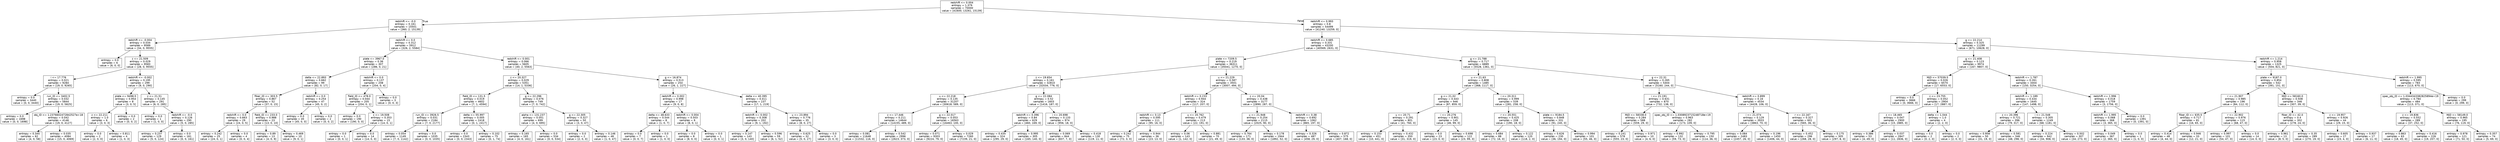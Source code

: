 digraph Tree {
node [shape=box, fontname="helvetica"] ;
edge [fontname="helvetica"] ;
0 [label="redshift <= 0.004\nentropy = 1.379\nsamples = 70000\nvalue = [41600, 13261, 15139]"] ;
1 [label="redshift <= -0.0\nentropy = 0.161\nsamples = 15501\nvalue = [360, 2, 15139]"] ;
0 -> 1 [labeldistance=2.5, labelangle=45, headlabel="True"] ;
2 [label="redshift <= -0.004\nentropy = 0.034\nsamples = 9589\nvalue = [34, 0, 9555]"] ;
1 -> 2 ;
3 [label="entropy = 0.0\nsamples = 6\nvalue = [6, 0, 0]"] ;
2 -> 3 ;
4 [label="z <= 21.509\nentropy = 0.029\nsamples = 9583\nvalue = [28, 0, 9555]"] ;
2 -> 4 ;
5 [label="i <= 17.776\nentropy = 0.021\nsamples = 9284\nvalue = [19, 0, 9265]"] ;
4 -> 5 ;
6 [label="entropy = 0.0\nsamples = 3440\nvalue = [0, 0, 3440]"] ;
5 -> 6 ;
7 [label="run_ID <= 3402.5\nentropy = 0.032\nsamples = 5844\nvalue = [19, 0, 5825]"] ;
5 -> 7 ;
8 [label="entropy = 0.0\nsamples = 1698\nvalue = [0, 0, 1698]"] ;
7 -> 8 ;
9 [label="obj_ID <= 1.2376602472842527e+18\nentropy = 0.042\nsamples = 4146\nvalue = [19, 0, 4127]"] ;
7 -> 9 ;
10 [label="entropy = 0.345\nsamples = 62\nvalue = [4, 0, 58]"] ;
9 -> 10 ;
11 [label="entropy = 0.035\nsamples = 4084\nvalue = [15, 0, 4069]"] ;
9 -> 11 ;
12 [label="redshift <= -0.002\nentropy = 0.195\nsamples = 299\nvalue = [9, 0, 290]"] ;
4 -> 12 ;
13 [label="plate <= 9498.5\nentropy = 0.954\nsamples = 8\nvalue = [3, 0, 5]"] ;
12 -> 13 ;
14 [label="z <= 22.211\nentropy = 1.0\nsamples = 6\nvalue = [3, 0, 3]"] ;
13 -> 14 ;
15 [label="entropy = 0.0\nsamples = 2\nvalue = [2, 0, 0]"] ;
14 -> 15 ;
16 [label="entropy = 0.811\nsamples = 4\nvalue = [1, 0, 3]"] ;
14 -> 16 ;
17 [label="entropy = 0.0\nsamples = 2\nvalue = [0, 0, 2]"] ;
13 -> 17 ;
18 [label="z <= 21.51\nentropy = 0.145\nsamples = 291\nvalue = [6, 0, 285]"] ;
12 -> 18 ;
19 [label="entropy = 0.0\nsamples = 1\nvalue = [1, 0, 0]"] ;
18 -> 19 ;
20 [label="redshift <= -0.0\nentropy = 0.126\nsamples = 290\nvalue = [5, 0, 285]"] ;
18 -> 20 ;
21 [label="entropy = 0.237\nsamples = 129\nvalue = [5, 0, 124]"] ;
20 -> 21 ;
22 [label="entropy = 0.0\nsamples = 161\nvalue = [0, 0, 161]"] ;
20 -> 22 ;
23 [label="redshift <= 0.0\nentropy = 0.312\nsamples = 5912\nvalue = [326, 2, 5584]"] ;
1 -> 23 ;
24 [label="plate <= 3967.0\nentropy = 0.36\nsamples = 307\nvalue = [286, 0, 21]"] ;
23 -> 24 ;
25 [label="delta <= 22.893\nentropy = 0.662\nsamples = 99\nvalue = [82, 0, 17]"] ;
24 -> 25 ;
26 [label="fiber_ID <= 303.5\nentropy = 0.867\nsamples = 52\nvalue = [37, 0, 15]"] ;
25 -> 26 ;
27 [label="redshift <= 0.0\nentropy = 0.663\nsamples = 29\nvalue = [24, 0, 5]"] ;
26 -> 27 ;
28 [label="entropy = 0.242\nsamples = 25\nvalue = [24, 0, 1]"] ;
27 -> 28 ;
29 [label="entropy = 0.0\nsamples = 4\nvalue = [0, 0, 4]"] ;
27 -> 29 ;
30 [label="field_ID <= 233.0\nentropy = 0.988\nsamples = 23\nvalue = [13, 0, 10]"] ;
26 -> 30 ;
31 [label="entropy = 0.89\nsamples = 13\nvalue = [4, 0, 9]"] ;
30 -> 31 ;
32 [label="entropy = 0.469\nsamples = 10\nvalue = [9, 0, 1]"] ;
30 -> 32 ;
33 [label="redshift <= 0.0\nentropy = 0.254\nsamples = 47\nvalue = [45, 0, 2]"] ;
25 -> 33 ;
34 [label="entropy = 0.0\nsamples = 45\nvalue = [45, 0, 0]"] ;
33 -> 34 ;
35 [label="entropy = 0.0\nsamples = 2\nvalue = [0, 0, 2]"] ;
33 -> 35 ;
36 [label="redshift <= 0.0\nentropy = 0.137\nsamples = 208\nvalue = [204, 0, 4]"] ;
24 -> 36 ;
37 [label="field_ID <= 478.0\nentropy = 0.044\nsamples = 205\nvalue = [204, 0, 1]"] ;
36 -> 37 ;
38 [label="entropy = 0.0\nsamples = 190\nvalue = [190, 0, 0]"] ;
37 -> 38 ;
39 [label="z <= 19.508\nentropy = 0.353\nsamples = 15\nvalue = [14, 0, 1]"] ;
37 -> 39 ;
40 [label="entropy = 0.0\nsamples = 1\nvalue = [0, 0, 1]"] ;
39 -> 40 ;
41 [label="entropy = 0.0\nsamples = 14\nvalue = [14, 0, 0]"] ;
39 -> 41 ;
42 [label="entropy = 0.0\nsamples = 3\nvalue = [0, 0, 3]"] ;
36 -> 42 ;
43 [label="redshift <= 0.001\nentropy = 0.066\nsamples = 5605\nvalue = [40, 2, 5563]"] ;
23 -> 43 ;
44 [label="z <= 20.327\nentropy = 0.029\nsamples = 5351\nvalue = [14, 1, 5336]"] ;
43 -> 44 ;
45 [label="field_ID <= 131.5\nentropy = 0.019\nsamples = 4602\nvalue = [7, 1, 4594]"] ;
44 -> 45 ;
46 [label="run_ID <= 3926.5\nentropy = 0.031\nsamples = 2184\nvalue = [7, 0, 2177]"] ;
45 -> 46 ;
47 [label="entropy = 0.054\nsamples = 1149\nvalue = [7, 0, 1142]"] ;
46 -> 47 ;
48 [label="entropy = 0.0\nsamples = 1035\nvalue = [0, 0, 1035]"] ;
46 -> 48 ;
49 [label="delta <= 55.997\nentropy = 0.005\nsamples = 2418\nvalue = [0, 1, 2417]"] ;
45 -> 49 ;
50 [label="entropy = 0.0\nsamples = 2343\nvalue = [0, 0, 2343]"] ;
49 -> 50 ;
51 [label="entropy = 0.102\nsamples = 75\nvalue = [0, 1, 74]"] ;
49 -> 51 ;
52 [label="g <= 22.296\nentropy = 0.076\nsamples = 749\nvalue = [7, 0, 742]"] ;
44 -> 52 ;
53 [label="alpha <= 131.237\nentropy = 0.051\nsamples = 699\nvalue = [4, 0, 695]"] ;
52 -> 53 ;
54 [label="entropy = 0.165\nsamples = 165\nvalue = [4, 0, 161]"] ;
53 -> 54 ;
55 [label="entropy = 0.0\nsamples = 534\nvalue = [0, 0, 534]"] ;
53 -> 55 ;
56 [label="g <= 22.305\nentropy = 0.327\nsamples = 50\nvalue = [3, 0, 47]"] ;
52 -> 56 ;
57 [label="entropy = 0.0\nsamples = 2\nvalue = [2, 0, 0]"] ;
56 -> 57 ;
58 [label="entropy = 0.146\nsamples = 48\nvalue = [1, 0, 47]"] ;
56 -> 58 ;
59 [label="g <= 16.874\nentropy = 0.513\nsamples = 254\nvalue = [26, 1, 227]"] ;
43 -> 59 ;
60 [label="redshift <= 0.002\nentropy = 0.998\nsamples = 17\nvalue = [9, 0, 8]"] ;
59 -> 60 ;
61 [label="delta <= 48.633\nentropy = 0.544\nsamples = 8\nvalue = [1, 0, 7]"] ;
60 -> 61 ;
62 [label="entropy = 0.0\nsamples = 7\nvalue = [0, 0, 7]"] ;
61 -> 62 ;
63 [label="entropy = 0.0\nsamples = 1\nvalue = [1, 0, 0]"] ;
61 -> 63 ;
64 [label="redshift <= 0.004\nentropy = 0.503\nsamples = 9\nvalue = [8, 0, 1]"] ;
60 -> 64 ;
65 [label="entropy = 0.0\nsamples = 8\nvalue = [8, 0, 0]"] ;
64 -> 65 ;
66 [label="entropy = 0.0\nsamples = 1\nvalue = [0, 0, 1]"] ;
64 -> 66 ;
67 [label="delta <= 40.395\nentropy = 0.411\nsamples = 237\nvalue = [17, 1, 219]"] ;
59 -> 67 ;
68 [label="redshift <= 0.002\nentropy = 0.308\nsamples = 202\nvalue = [9, 1, 192]"] ;
67 -> 68 ;
69 [label="entropy = 0.147\nsamples = 143\nvalue = [3, 0, 140]"] ;
68 -> 69 ;
70 [label="entropy = 0.596\nsamples = 59\nvalue = [6, 1, 52]"] ;
68 -> 70 ;
71 [label="u <= 23.894\nentropy = 0.776\nsamples = 35\nvalue = [8, 0, 27]"] ;
67 -> 71 ;
72 [label="entropy = 0.625\nsamples = 32\nvalue = [5, 0, 27]"] ;
71 -> 72 ;
73 [label="entropy = 0.0\nsamples = 3\nvalue = [3, 0, 0]"] ;
71 -> 73 ;
74 [label="redshift <= 0.993\nentropy = 0.8\nsamples = 54499\nvalue = [41240, 13259, 0]"] ;
0 -> 74 [labeldistance=2.5, labelangle=-45, headlabel="False"] ;
75 [label="redshift <= 0.685\nentropy = 0.331\nsamples = 43200\nvalue = [40569, 2631, 0]"] ;
74 -> 75 ;
76 [label="plate <= 7209.5\nentropy = 0.219\nsamples = 36311\nvalue = [35041, 1270, 0]"] ;
75 -> 76 ;
77 [label="z <= 19.654\nentropy = 0.161\nsamples = 32810\nvalue = [32034, 776, 0]"] ;
76 -> 77 ;
78 [label="u <= 22.218\nentropy = 0.135\nsamples = 31207\nvalue = [30618, 589, 0]"] ;
77 -> 78 ;
79 [label="z <= 17.446\nentropy = 0.211\nsamples = 14644\nvalue = [14155, 489, 0]"] ;
78 -> 79 ;
80 [label="entropy = 0.081\nsamples = 11648\nvalue = [11532, 116, 0]"] ;
79 -> 80 ;
81 [label="entropy = 0.542\nsamples = 2996\nvalue = [2623, 373, 0]"] ;
79 -> 81 ;
82 [label="g <= 22.017\nentropy = 0.053\nsamples = 16563\nvalue = [16463, 100, 0]"] ;
78 -> 82 ;
83 [label="entropy = 0.071\nsamples = 9303\nvalue = [9224, 79, 0]"] ;
82 -> 83 ;
84 [label="entropy = 0.029\nsamples = 7260\nvalue = [7239, 21, 0]"] ;
82 -> 84 ;
85 [label="g <= 22.084\nentropy = 0.52\nsamples = 1603\nvalue = [1416, 187, 0]"] ;
77 -> 85 ;
86 [label="redshift <= 0.396\nentropy = 0.84\nsamples = 629\nvalue = [460, 169, 0]"] ;
85 -> 86 ;
87 [label="entropy = 0.435\nsamples = 324\nvalue = [295, 29, 0]"] ;
86 -> 87 ;
88 [label="entropy = 0.995\nsamples = 305\nvalue = [165, 140, 0]"] ;
86 -> 88 ;
89 [label="i <= 20.698\nentropy = 0.133\nsamples = 974\nvalue = [956, 18, 0]"] ;
85 -> 89 ;
90 [label="entropy = 0.069\nsamples = 844\nvalue = [837, 7, 0]"] ;
89 -> 90 ;
91 [label="entropy = 0.418\nsamples = 130\nvalue = [119, 11, 0]"] ;
89 -> 91 ;
92 [label="u <= 21.229\nentropy = 0.587\nsamples = 3501\nvalue = [3007, 494, 0]"] ;
76 -> 92 ;
93 [label="redshift <= 0.233\nentropy = 0.944\nsamples = 324\nvalue = [117, 207, 0]"] ;
92 -> 93 ;
94 [label="redshift <= 0.13\nentropy = 0.595\nsamples = 111\nvalue = [95, 16, 0]"] ;
93 -> 94 ;
95 [label="entropy = 0.242\nsamples = 75\nvalue = [72, 3, 0]"] ;
94 -> 95 ;
96 [label="entropy = 0.944\nsamples = 36\nvalue = [23, 13, 0]"] ;
94 -> 96 ;
97 [label="u <= 20.762\nentropy = 0.479\nsamples = 213\nvalue = [22, 191, 0]"] ;
93 -> 97 ;
98 [label="entropy = 0.06\nsamples = 143\nvalue = [1, 142, 0]"] ;
97 -> 98 ;
99 [label="entropy = 0.881\nsamples = 70\nvalue = [21, 49, 0]"] ;
97 -> 99 ;
100 [label="z <= 20.04\nentropy = 0.438\nsamples = 3177\nvalue = [2890, 287, 0]"] ;
92 -> 100 ;
101 [label="u <= 21.948\nentropy = 0.254\nsamples = 2115\nvalue = [2025, 90, 0]"] ;
100 -> 101 ;
102 [label="entropy = 0.764\nsamples = 171\nvalue = [133, 38, 0]"] ;
101 -> 102 ;
103 [label="entropy = 0.178\nsamples = 1944\nvalue = [1892, 52, 0]"] ;
101 -> 103 ;
104 [label="redshift <= 0.38\nentropy = 0.692\nsamples = 1062\nvalue = [865, 197, 0]"] ;
100 -> 104 ;
105 [label="entropy = 0.326\nsamples = 487\nvalue = [458, 29, 0]"] ;
104 -> 105 ;
106 [label="entropy = 0.872\nsamples = 575\nvalue = [407, 168, 0]"] ;
104 -> 106 ;
107 [label="g <= 21.788\nentropy = 0.717\nsamples = 6889\nvalue = [5528, 1361, 0]"] ;
75 -> 107 ;
108 [label="u <= 21.63\nentropy = 0.808\nsamples = 1485\nvalue = [368, 1117, 0]"] ;
107 -> 108 ;
109 [label="g <= 21.02\nentropy = 0.443\nsamples = 946\nvalue = [87, 859, 0]"] ;
108 -> 109 ;
110 [label="u <= 20.71\nentropy = 0.291\nsamples = 801\nvalue = [41, 760, 0]"] ;
109 -> 110 ;
111 [label="entropy = 0.153\nsamples = 451\nvalue = [10, 441, 0]"] ;
110 -> 111 ;
112 [label="entropy = 0.432\nsamples = 350\nvalue = [31, 319, 0]"] ;
110 -> 112 ;
113 [label="i <= 20.276\nentropy = 0.901\nsamples = 145\nvalue = [46, 99, 0]"] ;
109 -> 113 ;
114 [label="entropy = 0.0\nsamples = 23\nvalue = [23, 0, 0]"] ;
113 -> 114 ;
115 [label="entropy = 0.698\nsamples = 122\nvalue = [23, 99, 0]"] ;
113 -> 115 ;
116 [label="i <= 20.311\nentropy = 0.999\nsamples = 539\nvalue = [281, 258, 0]"] ;
108 -> 116 ;
117 [label="r <= 20.551\nentropy = 0.425\nsamples = 208\nvalue = [190, 18, 0]"] ;
116 -> 117 ;
118 [label="entropy = 0.684\nsamples = 88\nvalue = [72, 16, 0]"] ;
117 -> 118 ;
119 [label="entropy = 0.122\nsamples = 120\nvalue = [118, 2, 0]"] ;
117 -> 119 ;
120 [label="plate <= 9184.5\nentropy = 0.848\nsamples = 331\nvalue = [91, 240, 0]"] ;
116 -> 120 ;
121 [label="entropy = 0.626\nsamples = 230\nvalue = [36, 194, 0]"] ;
120 -> 121 ;
122 [label="entropy = 0.994\nsamples = 101\nvalue = [55, 46, 0]"] ;
120 -> 122 ;
123 [label="g <= 22.31\nentropy = 0.265\nsamples = 5404\nvalue = [5160, 244, 0]"] ;
107 -> 123 ;
124 [label="i <= 21.191\nentropy = 0.631\nsamples = 870\nvalue = [732, 138, 0]"] ;
123 -> 124 ;
125 [label="MJD <= 58338.0\nentropy = 0.284\nsamples = 588\nvalue = [559, 29, 0]"] ;
124 -> 125 ;
126 [label="entropy = 0.241\nsamples = 578\nvalue = [555, 23, 0]"] ;
125 -> 126 ;
127 [label="entropy = 0.971\nsamples = 10\nvalue = [4, 6, 0]"] ;
125 -> 127 ;
128 [label="spec_obj_ID <= 1.0308923715248718e+19\nentropy = 0.963\nsamples = 282\nvalue = [173, 109, 0]"] ;
124 -> 128 ;
129 [label="entropy = 0.992\nsamples = 132\nvalue = [59, 73, 0]"] ;
128 -> 129 ;
130 [label="entropy = 0.795\nsamples = 150\nvalue = [114, 36, 0]"] ;
128 -> 130 ;
131 [label="redshift <= 0.899\nentropy = 0.16\nsamples = 4534\nvalue = [4428, 106, 0]"] ;
123 -> 131 ;
132 [label="i <= 21.074\nentropy = 0.129\nsamples = 3933\nvalue = [3863, 70, 0]"] ;
131 -> 132 ;
133 [label="entropy = 0.084\nsamples = 2483\nvalue = [2457, 26, 0]"] ;
132 -> 133 ;
134 [label="entropy = 0.196\nsamples = 1450\nvalue = [1406, 44, 0]"] ;
132 -> 134 ;
135 [label="r <= 22.167\nentropy = 0.327\nsamples = 601\nvalue = [565, 36, 0]"] ;
131 -> 135 ;
136 [label="entropy = 0.452\nsamples = 296\nvalue = [268, 28, 0]"] ;
135 -> 136 ;
137 [label="entropy = 0.175\nsamples = 305\nvalue = [297, 8, 0]"] ;
135 -> 137 ;
138 [label="g <= 22.214\nentropy = 0.325\nsamples = 11299\nvalue = [671, 10628, 0]"] ;
74 -> 138 ;
139 [label="g <= 21.408\nentropy = 0.123\nsamples = 9974\nvalue = [167, 9807, 0]"] ;
138 -> 139 ;
140 [label="MJD <= 57039.5\nentropy = 0.026\nsamples = 6570\nvalue = [17, 6553, 0]"] ;
139 -> 140 ;
141 [label="entropy = 0.0\nsamples = 3666\nvalue = [0, 3666, 0]"] ;
140 -> 141 ;
142 [label="z <= 23.755\nentropy = 0.052\nsamples = 2904\nvalue = [17, 2887, 0]"] ;
140 -> 142 ;
143 [label="z <= 18.465\nentropy = 0.047\nsamples = 2900\nvalue = [15, 2885, 0]"] ;
142 -> 143 ;
144 [label="entropy = 0.386\nsamples = 53\nvalue = [4, 49, 0]"] ;
143 -> 144 ;
145 [label="entropy = 0.037\nsamples = 2847\nvalue = [11, 2836, 0]"] ;
143 -> 145 ;
146 [label="delta <= 1.044\nentropy = 1.0\nsamples = 4\nvalue = [2, 2, 0]"] ;
142 -> 146 ;
147 [label="entropy = 0.0\nsamples = 2\nvalue = [0, 2, 0]"] ;
146 -> 147 ;
148 [label="entropy = 0.0\nsamples = 2\nvalue = [2, 0, 0]"] ;
146 -> 148 ;
149 [label="redshift <= 1.787\nentropy = 0.261\nsamples = 3404\nvalue = [150, 3254, 0]"] ;
139 -> 149 ;
150 [label="redshift <= 1.189\nentropy = 0.434\nsamples = 1645\nvalue = [147, 1498, 0]"] ;
149 -> 150 ;
151 [label="z <= 20.396\nentropy = 0.721\nsamples = 396\nvalue = [79, 317, 0]"] ;
150 -> 151 ;
152 [label="entropy = 0.958\nsamples = 50\nvalue = [31, 19, 0]"] ;
151 -> 152 ;
153 [label="entropy = 0.581\nsamples = 346\nvalue = [48, 298, 0]"] ;
151 -> 153 ;
154 [label="i <= 21.548\nentropy = 0.305\nsamples = 1249\nvalue = [68, 1181, 0]"] ;
150 -> 154 ;
155 [label="entropy = 0.224\nsamples = 942\nvalue = [34, 908, 0]"] ;
154 -> 155 ;
156 [label="entropy = 0.502\nsamples = 307\nvalue = [34, 273, 0]"] ;
154 -> 156 ;
157 [label="redshift <= 1.996\nentropy = 0.018\nsamples = 1759\nvalue = [3, 1756, 0]"] ;
149 -> 157 ;
158 [label="redshift <= 1.995\nentropy = 0.068\nsamples = 368\nvalue = [3, 365, 0]"] ;
157 -> 158 ;
159 [label="entropy = 0.049\nsamples = 367\nvalue = [2, 365, 0]"] ;
158 -> 159 ;
160 [label="entropy = 0.0\nsamples = 1\nvalue = [1, 0, 0]"] ;
158 -> 160 ;
161 [label="entropy = 0.0\nsamples = 1391\nvalue = [0, 1391, 0]"] ;
157 -> 161 ;
162 [label="redshift <= 1.214\nentropy = 0.958\nsamples = 1325\nvalue = [504, 821, 0]"] ;
138 -> 162 ;
163 [label="plate <= 9187.0\nentropy = 0.854\nsamples = 542\nvalue = [391, 151, 0]"] ;
162 -> 163 ;
164 [label="r <= 21.907\nentropy = 0.985\nsamples = 196\nvalue = [84, 112, 0]"] ;
163 -> 164 ;
165 [label="fiber_ID <= 635.5\nentropy = 0.717\nsamples = 81\nvalue = [16, 65, 0]"] ;
164 -> 165 ;
166 [label="entropy = 0.414\nsamples = 48\nvalue = [4, 44, 0]"] ;
165 -> 166 ;
167 [label="entropy = 0.946\nsamples = 33\nvalue = [12, 21, 0]"] ;
165 -> 167 ;
168 [label="r <= 22.902\nentropy = 0.976\nsamples = 115\nvalue = [68, 47, 0]"] ;
164 -> 168 ;
169 [label="entropy = 0.997\nsamples = 101\nvalue = [54, 47, 0]"] ;
168 -> 169 ;
170 [label="entropy = 0.0\nsamples = 14\nvalue = [14, 0, 0]"] ;
168 -> 170 ;
171 [label="MJD <= 58160.0\nentropy = 0.508\nsamples = 346\nvalue = [307, 39, 0]"] ;
163 -> 171 ;
172 [label="fiber_ID <= 42.0\nentropy = 0.4\nsamples = 302\nvalue = [278, 24, 0]"] ;
171 -> 172 ;
173 [label="entropy = 0.961\nsamples = 13\nvalue = [8, 5, 0]"] ;
172 -> 173 ;
174 [label="entropy = 0.35\nsamples = 289\nvalue = [270, 19, 0]"] ;
172 -> 174 ;
175 [label="z <= 19.957\nentropy = 0.926\nsamples = 44\nvalue = [29, 15, 0]"] ;
171 -> 175 ;
176 [label="entropy = 0.605\nsamples = 27\nvalue = [23, 4, 0]"] ;
175 -> 176 ;
177 [label="entropy = 0.937\nsamples = 17\nvalue = [6, 11, 0]"] ;
175 -> 177 ;
178 [label="redshift <= 1.995\nentropy = 0.595\nsamples = 783\nvalue = [113, 670, 0]"] ;
162 -> 178 ;
179 [label="spec_obj_ID <= 1.0344343382825894e+19\nentropy = 0.784\nsamples = 484\nvalue = [113, 371, 0]"] ;
178 -> 179 ;
180 [label="z <= 19.836\nentropy = 0.552\nsamples = 289\nvalue = [37, 252, 0]"] ;
179 -> 180 ;
181 [label="entropy = 0.863\nsamples = 63\nvalue = [18, 45, 0]"] ;
180 -> 181 ;
182 [label="entropy = 0.416\nsamples = 226\nvalue = [19, 207, 0]"] ;
180 -> 182 ;
183 [label="MJD <= 58149.0\nentropy = 0.965\nsamples = 195\nvalue = [76, 119, 0]"] ;
179 -> 183 ;
184 [label="entropy = 0.978\nsamples = 121\nvalue = [71, 50, 0]"] ;
183 -> 184 ;
185 [label="entropy = 0.357\nsamples = 74\nvalue = [5, 69, 0]"] ;
183 -> 185 ;
186 [label="entropy = 0.0\nsamples = 299\nvalue = [0, 299, 0]"] ;
178 -> 186 ;
}